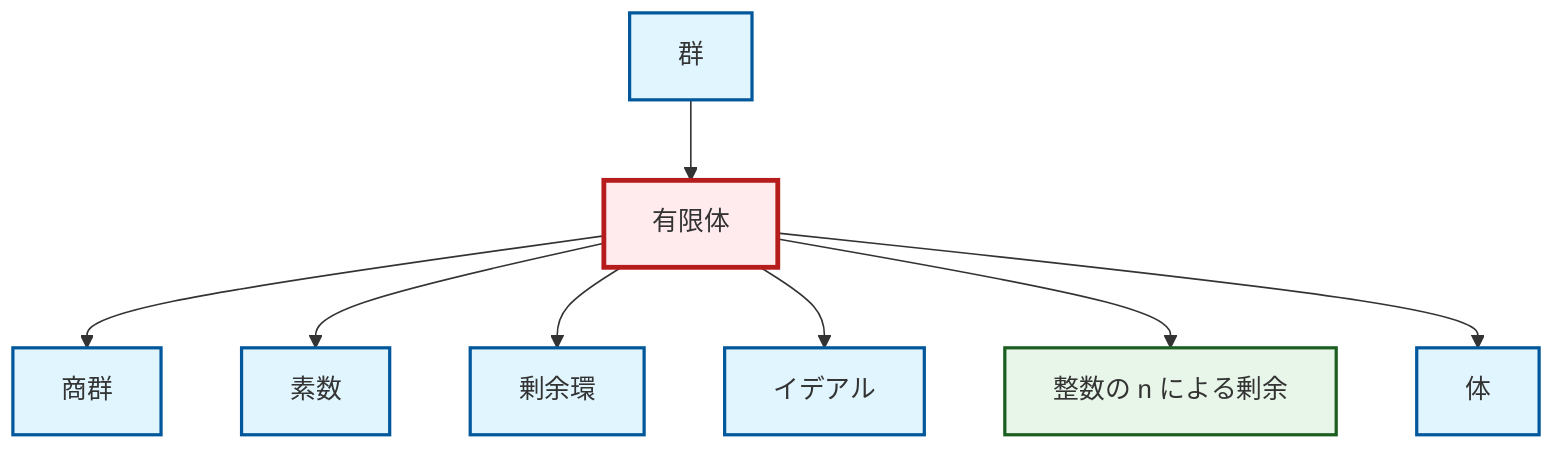 graph TD
    classDef definition fill:#e1f5fe,stroke:#01579b,stroke-width:2px
    classDef theorem fill:#f3e5f5,stroke:#4a148c,stroke-width:2px
    classDef axiom fill:#fff3e0,stroke:#e65100,stroke-width:2px
    classDef example fill:#e8f5e9,stroke:#1b5e20,stroke-width:2px
    classDef current fill:#ffebee,stroke:#b71c1c,stroke-width:3px
    def-group["群"]:::definition
    def-quotient-group["商群"]:::definition
    def-quotient-ring["剰余環"]:::definition
    ex-finite-field["有限体"]:::example
    def-prime["素数"]:::definition
    def-field["体"]:::definition
    def-ideal["イデアル"]:::definition
    ex-quotient-integers-mod-n["整数の n による剰余"]:::example
    ex-finite-field --> def-quotient-group
    ex-finite-field --> def-prime
    def-group --> ex-finite-field
    ex-finite-field --> def-quotient-ring
    ex-finite-field --> def-ideal
    ex-finite-field --> ex-quotient-integers-mod-n
    ex-finite-field --> def-field
    class ex-finite-field current